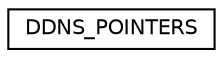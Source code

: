 digraph "Graphical Class Hierarchy"
{
  edge [fontname="Helvetica",fontsize="10",labelfontname="Helvetica",labelfontsize="10"];
  node [fontname="Helvetica",fontsize="10",shape=record];
  rankdir="LR";
  Node1 [label="DDNS_POINTERS",height=0.2,width=0.4,color="black", fillcolor="white", style="filled",URL="$struct_d_d_n_s___p_o_i_n_t_e_r_s.html"];
}
